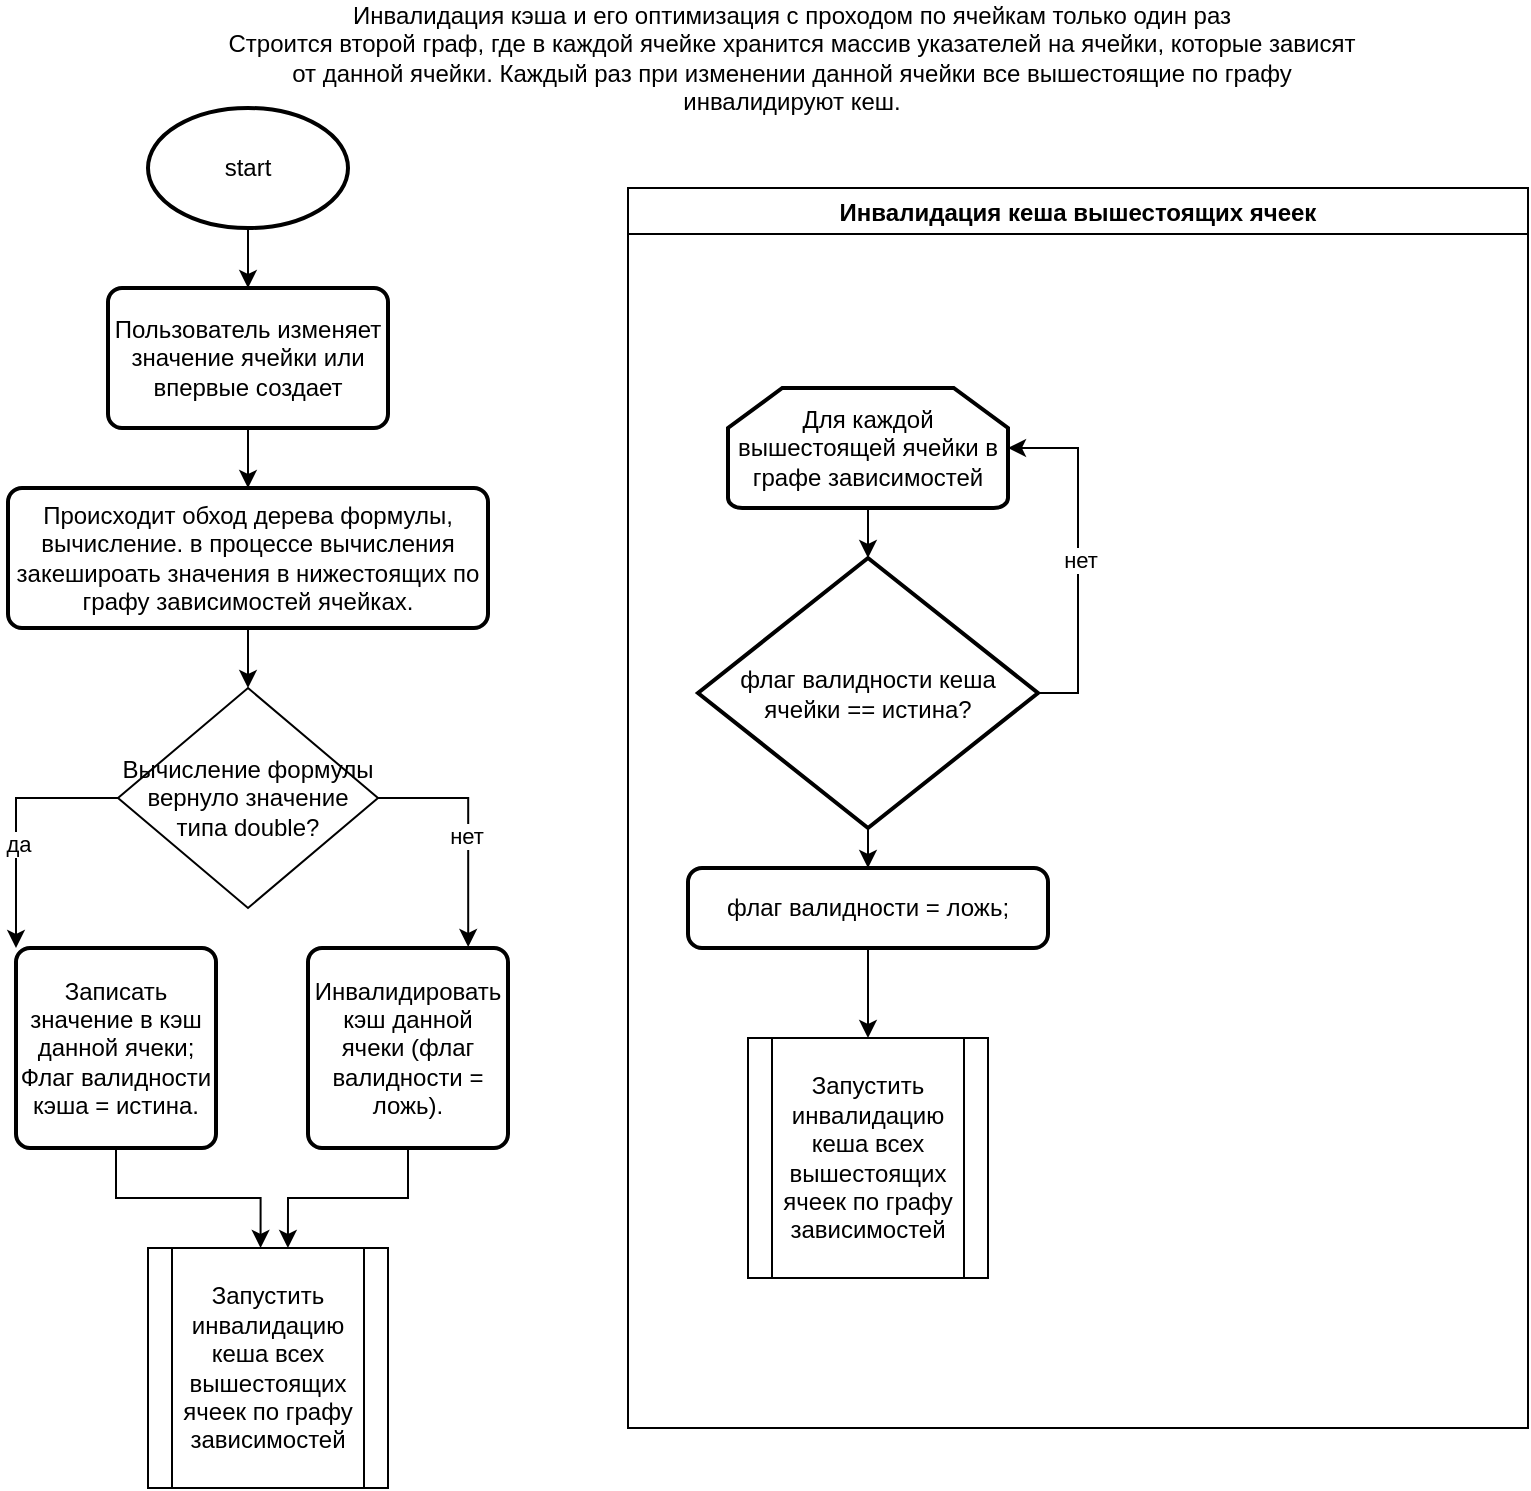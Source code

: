 <mxfile version="20.3.0" type="github">
  <diagram id="C5RBs43oDa-KdzZeNtuy" name="Page-1">
    <mxGraphModel dx="1586" dy="933" grid="1" gridSize="10" guides="1" tooltips="1" connect="1" arrows="1" fold="1" page="1" pageScale="1" pageWidth="827" pageHeight="1169" math="0" shadow="0">
      <root>
        <mxCell id="WIyWlLk6GJQsqaUBKTNV-0" />
        <mxCell id="WIyWlLk6GJQsqaUBKTNV-1" parent="WIyWlLk6GJQsqaUBKTNV-0" />
        <mxCell id="HDM0dJcOVp-7IW_OqraS-0" value="&lt;div&gt;&lt;span class=&quot;element-hint glossary-term&quot;&gt;&lt;span class=&quot;element-hint__wrapper&quot;&gt;Инвалидация кэша&lt;/span&gt;&lt;/span&gt; и его оптимизация с проходом по ячейкам только один раз&lt;/div&gt;&lt;div&gt;Строится второй граф, где в каждой ячейке хранится массив указателей на ячейки, которые зависят от данной ячейки. Каждый раз при изменении данной ячейки все вышестоящие по графу инвалидируют кеш.&lt;br&gt;&lt;/div&gt;" style="text;html=1;strokeColor=none;fillColor=none;align=center;verticalAlign=middle;whiteSpace=wrap;rounded=0;" parent="WIyWlLk6GJQsqaUBKTNV-1" vertex="1">
          <mxGeometry x="124" y="60" width="576" height="30" as="geometry" />
        </mxCell>
        <mxCell id="HDM0dJcOVp-7IW_OqraS-3" style="edgeStyle=orthogonalEdgeStyle;rounded=0;orthogonalLoop=1;jettySize=auto;html=1;" parent="WIyWlLk6GJQsqaUBKTNV-1" source="HDM0dJcOVp-7IW_OqraS-1" target="HDM0dJcOVp-7IW_OqraS-2" edge="1">
          <mxGeometry relative="1" as="geometry" />
        </mxCell>
        <mxCell id="HDM0dJcOVp-7IW_OqraS-1" value="start" style="strokeWidth=2;html=1;shape=mxgraph.flowchart.start_1;whiteSpace=wrap;" parent="WIyWlLk6GJQsqaUBKTNV-1" vertex="1">
          <mxGeometry x="90" y="100" width="100" height="60" as="geometry" />
        </mxCell>
        <mxCell id="HDM0dJcOVp-7IW_OqraS-10" style="edgeStyle=orthogonalEdgeStyle;rounded=0;orthogonalLoop=1;jettySize=auto;html=1;entryX=0.5;entryY=0;entryDx=0;entryDy=0;" parent="WIyWlLk6GJQsqaUBKTNV-1" source="HDM0dJcOVp-7IW_OqraS-2" target="HDM0dJcOVp-7IW_OqraS-4" edge="1">
          <mxGeometry relative="1" as="geometry" />
        </mxCell>
        <mxCell id="HDM0dJcOVp-7IW_OqraS-2" value="Пользователь изменяет значение ячейки или впервые создает" style="rounded=1;whiteSpace=wrap;html=1;absoluteArcSize=1;arcSize=14;strokeWidth=2;" parent="WIyWlLk6GJQsqaUBKTNV-1" vertex="1">
          <mxGeometry x="70" y="190" width="140" height="70" as="geometry" />
        </mxCell>
        <mxCell id="HDM0dJcOVp-7IW_OqraS-11" style="edgeStyle=orthogonalEdgeStyle;rounded=0;orthogonalLoop=1;jettySize=auto;html=1;entryX=0.5;entryY=0;entryDx=0;entryDy=0;" parent="WIyWlLk6GJQsqaUBKTNV-1" source="HDM0dJcOVp-7IW_OqraS-4" target="HDM0dJcOVp-7IW_OqraS-6" edge="1">
          <mxGeometry relative="1" as="geometry" />
        </mxCell>
        <mxCell id="HDM0dJcOVp-7IW_OqraS-4" value="Происходит обход дерева формулы, вычисление. в процессе вычисления закешироать значения в нижестоящих по графу зависимостей ячейках." style="rounded=1;whiteSpace=wrap;html=1;absoluteArcSize=1;arcSize=14;strokeWidth=2;" parent="WIyWlLk6GJQsqaUBKTNV-1" vertex="1">
          <mxGeometry x="20" y="290" width="240" height="70" as="geometry" />
        </mxCell>
        <mxCell id="HDM0dJcOVp-7IW_OqraS-13" style="edgeStyle=orthogonalEdgeStyle;rounded=0;orthogonalLoop=1;jettySize=auto;html=1;exitX=0;exitY=0.5;exitDx=0;exitDy=0;entryX=0;entryY=0;entryDx=0;entryDy=0;" parent="WIyWlLk6GJQsqaUBKTNV-1" source="HDM0dJcOVp-7IW_OqraS-6" target="HDM0dJcOVp-7IW_OqraS-7" edge="1">
          <mxGeometry relative="1" as="geometry" />
        </mxCell>
        <mxCell id="HDM0dJcOVp-7IW_OqraS-15" value="да" style="edgeLabel;html=1;align=center;verticalAlign=middle;resizable=0;points=[];" parent="HDM0dJcOVp-7IW_OqraS-13" vertex="1" connectable="0">
          <mxGeometry x="0.166" y="1" relative="1" as="geometry">
            <mxPoint as="offset" />
          </mxGeometry>
        </mxCell>
        <mxCell id="HDM0dJcOVp-7IW_OqraS-14" style="edgeStyle=orthogonalEdgeStyle;rounded=0;orthogonalLoop=1;jettySize=auto;html=1;entryX=0.801;entryY=-0.005;entryDx=0;entryDy=0;entryPerimeter=0;exitX=1;exitY=0.5;exitDx=0;exitDy=0;" parent="WIyWlLk6GJQsqaUBKTNV-1" source="HDM0dJcOVp-7IW_OqraS-6" target="HDM0dJcOVp-7IW_OqraS-9" edge="1">
          <mxGeometry relative="1" as="geometry">
            <Array as="points">
              <mxPoint x="250" y="445" />
            </Array>
          </mxGeometry>
        </mxCell>
        <mxCell id="HDM0dJcOVp-7IW_OqraS-16" value="нет" style="edgeLabel;html=1;align=center;verticalAlign=middle;resizable=0;points=[];" parent="HDM0dJcOVp-7IW_OqraS-14" vertex="1" connectable="0">
          <mxGeometry x="0.068" y="-1" relative="1" as="geometry">
            <mxPoint as="offset" />
          </mxGeometry>
        </mxCell>
        <mxCell id="HDM0dJcOVp-7IW_OqraS-6" value="Вычисление формулы вернуло значение типа double?" style="rhombus;whiteSpace=wrap;html=1;" parent="WIyWlLk6GJQsqaUBKTNV-1" vertex="1">
          <mxGeometry x="75" y="390" width="130" height="110" as="geometry" />
        </mxCell>
        <mxCell id="HDM0dJcOVp-7IW_OqraS-17" style="edgeStyle=orthogonalEdgeStyle;rounded=0;orthogonalLoop=1;jettySize=auto;html=1;entryX=0.469;entryY=0;entryDx=0;entryDy=0;entryPerimeter=0;" parent="WIyWlLk6GJQsqaUBKTNV-1" source="HDM0dJcOVp-7IW_OqraS-7" target="HDM0dJcOVp-7IW_OqraS-8" edge="1">
          <mxGeometry relative="1" as="geometry" />
        </mxCell>
        <mxCell id="HDM0dJcOVp-7IW_OqraS-7" value="Записать значение в кэш данной ячеки; Флаг валидности кэша = истина." style="rounded=1;whiteSpace=wrap;html=1;absoluteArcSize=1;arcSize=14;strokeWidth=2;" parent="WIyWlLk6GJQsqaUBKTNV-1" vertex="1">
          <mxGeometry x="24" y="520" width="100" height="100" as="geometry" />
        </mxCell>
        <mxCell id="HDM0dJcOVp-7IW_OqraS-8" value="Запустить инвалидацию кеша всех вышестоящих ячеек по графу зависимостей" style="shape=process;whiteSpace=wrap;html=1;backgroundOutline=1;" parent="WIyWlLk6GJQsqaUBKTNV-1" vertex="1">
          <mxGeometry x="90" y="670" width="120" height="120" as="geometry" />
        </mxCell>
        <mxCell id="HDM0dJcOVp-7IW_OqraS-18" style="edgeStyle=orthogonalEdgeStyle;rounded=0;orthogonalLoop=1;jettySize=auto;html=1;exitX=0.5;exitY=1;exitDx=0;exitDy=0;entryX=0.583;entryY=0;entryDx=0;entryDy=0;entryPerimeter=0;" parent="WIyWlLk6GJQsqaUBKTNV-1" source="HDM0dJcOVp-7IW_OqraS-9" target="HDM0dJcOVp-7IW_OqraS-8" edge="1">
          <mxGeometry relative="1" as="geometry" />
        </mxCell>
        <mxCell id="HDM0dJcOVp-7IW_OqraS-9" value="Инвалидировать кэш данной ячеки (флаг валидности = ложь). " style="rounded=1;whiteSpace=wrap;html=1;absoluteArcSize=1;arcSize=14;strokeWidth=2;" parent="WIyWlLk6GJQsqaUBKTNV-1" vertex="1">
          <mxGeometry x="170" y="520" width="100" height="100" as="geometry" />
        </mxCell>
        <mxCell id="HDM0dJcOVp-7IW_OqraS-19" value="Инвалидация кеша вышестоящих ячеек" style="swimlane;startSize=23;" parent="WIyWlLk6GJQsqaUBKTNV-1" vertex="1">
          <mxGeometry x="330" y="140" width="450" height="620" as="geometry" />
        </mxCell>
        <mxCell id="hVmq0Ce3AXl6112dpqyB-4" style="edgeStyle=orthogonalEdgeStyle;rounded=0;orthogonalLoop=1;jettySize=auto;html=1;entryX=0.5;entryY=0;entryDx=0;entryDy=0;entryPerimeter=0;" edge="1" parent="HDM0dJcOVp-7IW_OqraS-19" source="hVmq0Ce3AXl6112dpqyB-0" target="hVmq0Ce3AXl6112dpqyB-1">
          <mxGeometry relative="1" as="geometry" />
        </mxCell>
        <mxCell id="hVmq0Ce3AXl6112dpqyB-0" value="Для каждой вышестоящей ячейки в графе зависимостей" style="strokeWidth=2;html=1;shape=mxgraph.flowchart.loop_limit;whiteSpace=wrap;" vertex="1" parent="HDM0dJcOVp-7IW_OqraS-19">
          <mxGeometry x="50" y="100" width="140" height="60" as="geometry" />
        </mxCell>
        <mxCell id="hVmq0Ce3AXl6112dpqyB-2" style="edgeStyle=orthogonalEdgeStyle;rounded=0;orthogonalLoop=1;jettySize=auto;html=1;exitX=1;exitY=0.5;exitDx=0;exitDy=0;exitPerimeter=0;entryX=1;entryY=0.5;entryDx=0;entryDy=0;entryPerimeter=0;" edge="1" parent="HDM0dJcOVp-7IW_OqraS-19" source="hVmq0Ce3AXl6112dpqyB-1" target="hVmq0Ce3AXl6112dpqyB-0">
          <mxGeometry relative="1" as="geometry" />
        </mxCell>
        <mxCell id="hVmq0Ce3AXl6112dpqyB-3" value="нет" style="edgeLabel;html=1;align=center;verticalAlign=middle;resizable=0;points=[];" vertex="1" connectable="0" parent="hVmq0Ce3AXl6112dpqyB-2">
          <mxGeometry x="-0.022" y="-1" relative="1" as="geometry">
            <mxPoint as="offset" />
          </mxGeometry>
        </mxCell>
        <mxCell id="hVmq0Ce3AXl6112dpqyB-8" style="edgeStyle=orthogonalEdgeStyle;rounded=0;orthogonalLoop=1;jettySize=auto;html=1;" edge="1" parent="HDM0dJcOVp-7IW_OqraS-19" source="hVmq0Ce3AXl6112dpqyB-1" target="hVmq0Ce3AXl6112dpqyB-5">
          <mxGeometry relative="1" as="geometry" />
        </mxCell>
        <mxCell id="hVmq0Ce3AXl6112dpqyB-1" value="флаг валидности кеша ячейки == истина?" style="strokeWidth=2;html=1;shape=mxgraph.flowchart.decision;whiteSpace=wrap;" vertex="1" parent="HDM0dJcOVp-7IW_OqraS-19">
          <mxGeometry x="35" y="185" width="170" height="135" as="geometry" />
        </mxCell>
        <mxCell id="hVmq0Ce3AXl6112dpqyB-7" style="edgeStyle=orthogonalEdgeStyle;rounded=0;orthogonalLoop=1;jettySize=auto;html=1;entryX=0.5;entryY=0;entryDx=0;entryDy=0;" edge="1" parent="HDM0dJcOVp-7IW_OqraS-19" source="hVmq0Ce3AXl6112dpqyB-5" target="hVmq0Ce3AXl6112dpqyB-6">
          <mxGeometry relative="1" as="geometry" />
        </mxCell>
        <mxCell id="hVmq0Ce3AXl6112dpqyB-5" value="флаг валидности = ложь;" style="rounded=1;whiteSpace=wrap;html=1;absoluteArcSize=1;arcSize=14;strokeWidth=2;" vertex="1" parent="HDM0dJcOVp-7IW_OqraS-19">
          <mxGeometry x="30" y="340" width="180" height="40" as="geometry" />
        </mxCell>
        <mxCell id="hVmq0Ce3AXl6112dpqyB-6" value="Запустить инвалидацию кеша всех вышестоящих ячеек по графу зависимостей" style="shape=process;whiteSpace=wrap;html=1;backgroundOutline=1;" vertex="1" parent="HDM0dJcOVp-7IW_OqraS-19">
          <mxGeometry x="60" y="425" width="120" height="120" as="geometry" />
        </mxCell>
      </root>
    </mxGraphModel>
  </diagram>
</mxfile>
